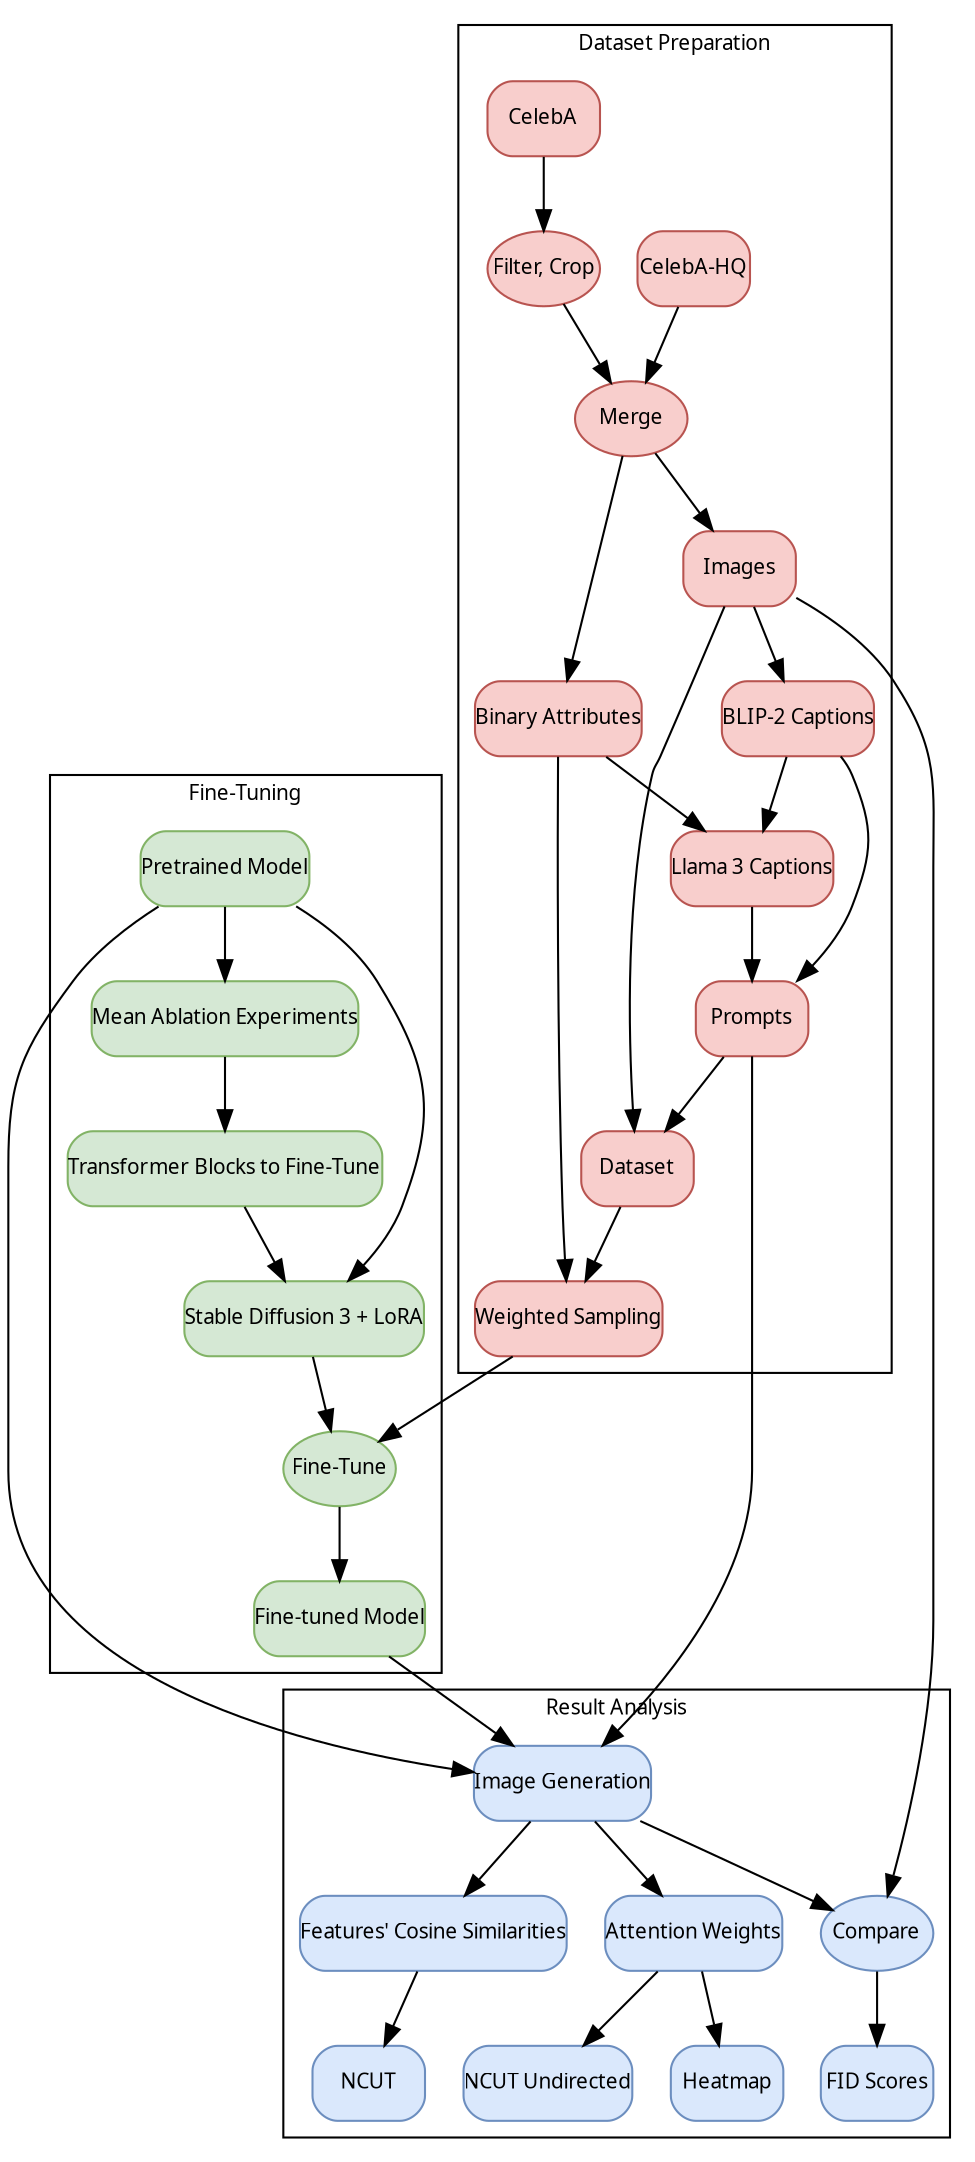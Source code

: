 digraph G {
    fontname="Sans-Serif";
    fontsize=10;
    node [shape=box style="filled,rounded" margin=0 fontname="Sans-Serif" fontsize=10];

    subgraph cluster_0 {
        label="Dataset Preparation";
        node [fillcolor="#F8CECC", color="#B85450"]

        CelebAHQ [label="CelebA-HQ"];
        CelebA [label="CelebA"];
        FilterCropCelebA [label="Filter, Crop", shape=ellipse]
        MergeCelebA [label="Merge" shape=ellipse];
        Images [label="Images"];
        BinaryAttributes [label="Binary Attributes"];
        BLIP2Captions [label="BLIP-2 Captions"];
        Llama3Captions [label="Llama 3 Captions"];
        Prompts [label="Prompts"];
        Dataset [label="Dataset"];
        WeightedSampling [label="Weighted Sampling"];

        CelebAHQ -> MergeCelebA;
        CelebA -> FilterCropCelebA;
        FilterCropCelebA -> MergeCelebA
        MergeCelebA -> Images;
        MergeCelebA -> BinaryAttributes;
        Images -> BLIP2Captions;
        BinaryAttributes -> Llama3Captions;
        BLIP2Captions -> Llama3Captions;
        BLIP2Captions -> Prompts;
        Llama3Captions -> Prompts;
        Images -> Dataset;
        Prompts -> Dataset;
        BinaryAttributes -> WeightedSampling;
        Dataset -> WeightedSampling;
    }

    subgraph cluster_1 {
        label="Fine-Tuning";
        node [fillcolor="#D5E8D4", color="#82B366"]

        PretrainedModel [label="Pretrained Model"];
        MeanAblationExperiments [label="Mean Ablation Experiments"];
        TransformerBlocksToFineTune [label="Transformer Blocks to Fine-Tune"];
        StableDiffusion3LoRA [label="Stable Diffusion 3 + LoRA"];
        FineTune [label="Fine-Tune" shape=ellipse];
        FineTunedModel [label="Fine-tuned Model"];

        PretrainedModel -> MeanAblationExperiments;
        MeanAblationExperiments -> TransformerBlocksToFineTune;
        PretrainedModel -> StableDiffusion3LoRA;
        TransformerBlocksToFineTune -> StableDiffusion3LoRA;
        WeightedSampling -> FineTune;
        StableDiffusion3LoRA -> FineTune;
        FineTune -> FineTunedModel;
    }

    subgraph cluster_2 {
        label="Result Analysis";
        node [fillcolor="#DAE8FC", color="#6C8EBF"]

        ImageGeneration [label="Image Generation"];
        CompareImages [label="Compare" shape=ellipse];
        FIDScores [label="FID Scores"];
        FeaturesCosineSimilarities [label="Features' Cosine Similarities"]
        FeaturesCosineSimilaritiesNCUT [label="NCUT"];
        AttentionWeights [label="Attention Weights"];
        AttentionWeightsHeatmap [label="Heatmap"];
        AttentionWeightsNCUTUndirected [label="NCUT Undirected"];

        PretrainedModel -> ImageGeneration;
        FineTunedModel -> ImageGeneration;
        Prompts -> ImageGeneration;
        Images -> CompareImages;
        ImageGeneration -> CompareImages;
        CompareImages -> FIDScores;
        ImageGeneration -> FeaturesCosineSimilarities;
        FeaturesCosineSimilarities -> FeaturesCosineSimilaritiesNCUT;
        ImageGeneration -> AttentionWeights;
        AttentionWeights -> AttentionWeightsHeatmap;
        AttentionWeights -> AttentionWeightsNCUTUndirected;
    }
}
